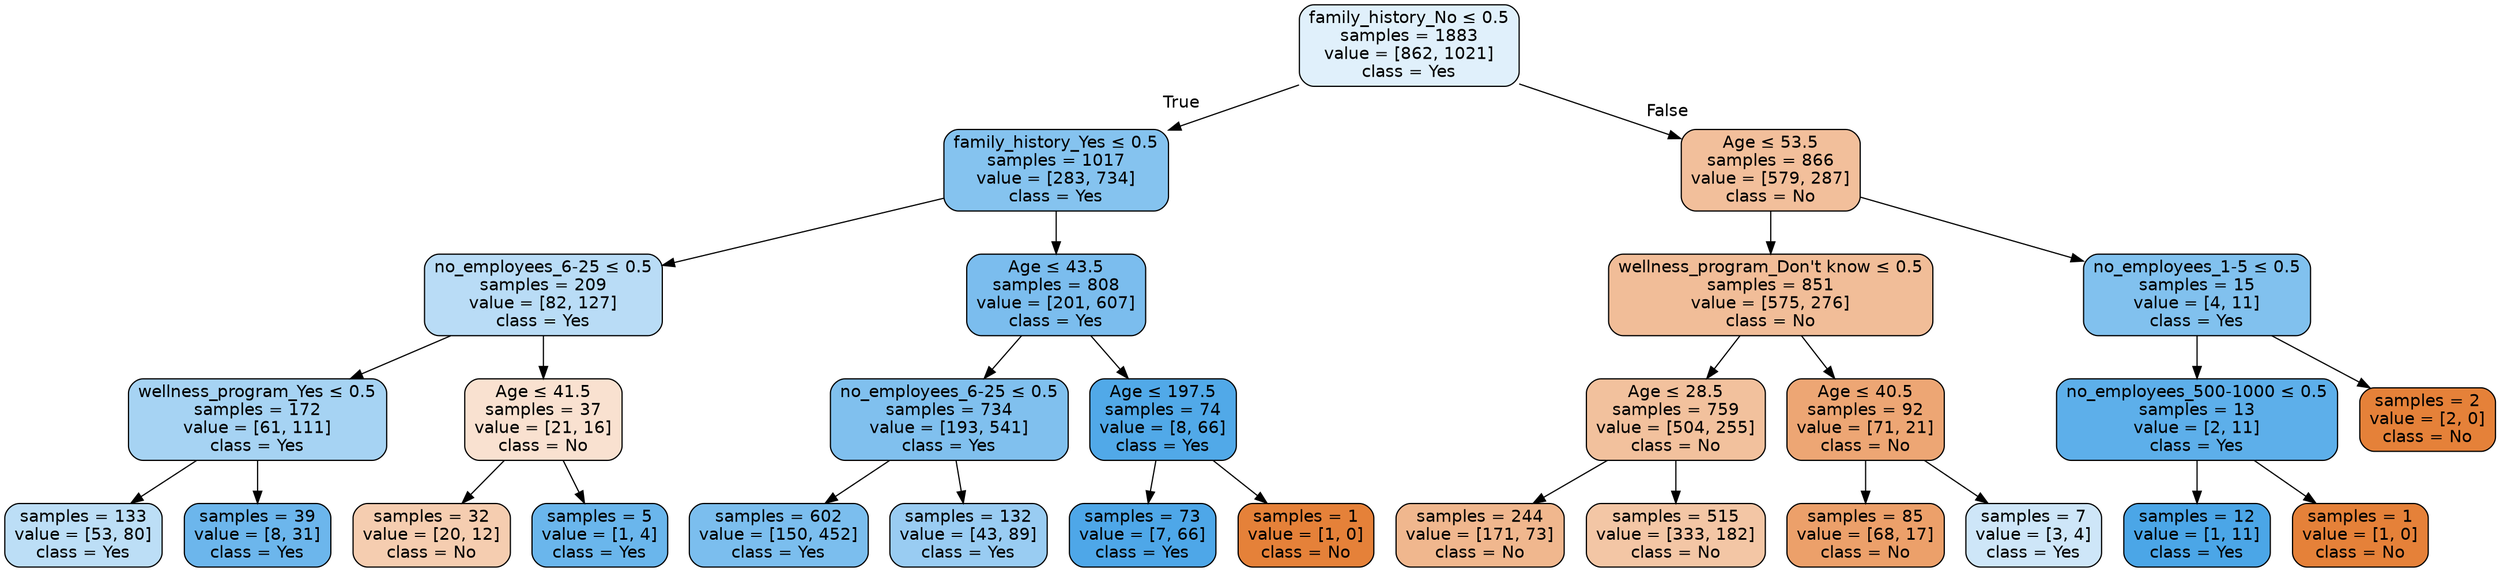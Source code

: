 digraph Tree {
node [shape=box, style="filled, rounded", color="black", fontname="helvetica"] ;
edge [fontname="helvetica"] ;
0 [label=<family_history_No &le; 0.5<br/>samples = 1883<br/>value = [862, 1021]<br/>class = Yes>, fillcolor="#e0f0fb"] ;
1 [label=<family_history_Yes &le; 0.5<br/>samples = 1017<br/>value = [283, 734]<br/>class = Yes>, fillcolor="#85c3ef"] ;
0 -> 1 [labeldistance=2.5, labelangle=45, headlabel="True"] ;
2 [label=<no_employees_6-25 &le; 0.5<br/>samples = 209<br/>value = [82, 127]<br/>class = Yes>, fillcolor="#b9dcf6"] ;
1 -> 2 ;
3 [label=<wellness_program_Yes &le; 0.5<br/>samples = 172<br/>value = [61, 111]<br/>class = Yes>, fillcolor="#a6d3f3"] ;
2 -> 3 ;
4 [label=<samples = 133<br/>value = [53, 80]<br/>class = Yes>, fillcolor="#bcdef6"] ;
3 -> 4 ;
5 [label=<samples = 39<br/>value = [8, 31]<br/>class = Yes>, fillcolor="#6cb6ec"] ;
3 -> 5 ;
6 [label=<Age &le; 41.5<br/>samples = 37<br/>value = [21, 16]<br/>class = No>, fillcolor="#f9e1d0"] ;
2 -> 6 ;
7 [label=<samples = 32<br/>value = [20, 12]<br/>class = No>, fillcolor="#f5cdb0"] ;
6 -> 7 ;
8 [label=<samples = 5<br/>value = [1, 4]<br/>class = Yes>, fillcolor="#6ab6ec"] ;
6 -> 8 ;
9 [label=<Age &le; 43.5<br/>samples = 808<br/>value = [201, 607]<br/>class = Yes>, fillcolor="#7bbdee"] ;
1 -> 9 ;
10 [label=<no_employees_6-25 &le; 0.5<br/>samples = 734<br/>value = [193, 541]<br/>class = Yes>, fillcolor="#80c0ee"] ;
9 -> 10 ;
11 [label=<samples = 602<br/>value = [150, 452]<br/>class = Yes>, fillcolor="#7bbeee"] ;
10 -> 11 ;
12 [label=<samples = 132<br/>value = [43, 89]<br/>class = Yes>, fillcolor="#99ccf2"] ;
10 -> 12 ;
13 [label=<Age &le; 197.5<br/>samples = 74<br/>value = [8, 66]<br/>class = Yes>, fillcolor="#51a9e8"] ;
9 -> 13 ;
14 [label=<samples = 73<br/>value = [7, 66]<br/>class = Yes>, fillcolor="#4ea7e8"] ;
13 -> 14 ;
15 [label=<samples = 1<br/>value = [1, 0]<br/>class = No>, fillcolor="#e58139"] ;
13 -> 15 ;
16 [label=<Age &le; 53.5<br/>samples = 866<br/>value = [579, 287]<br/>class = No>, fillcolor="#f2bf9b"] ;
0 -> 16 [labeldistance=2.5, labelangle=-45, headlabel="False"] ;
17 [label=<wellness_program_Don't know &le; 0.5<br/>samples = 851<br/>value = [575, 276]<br/>class = No>, fillcolor="#f1bd98"] ;
16 -> 17 ;
18 [label=<Age &le; 28.5<br/>samples = 759<br/>value = [504, 255]<br/>class = No>, fillcolor="#f2c19d"] ;
17 -> 18 ;
19 [label=<samples = 244<br/>value = [171, 73]<br/>class = No>, fillcolor="#f0b78e"] ;
18 -> 19 ;
20 [label=<samples = 515<br/>value = [333, 182]<br/>class = No>, fillcolor="#f3c6a5"] ;
18 -> 20 ;
21 [label=<Age &le; 40.5<br/>samples = 92<br/>value = [71, 21]<br/>class = No>, fillcolor="#eda674"] ;
17 -> 21 ;
22 [label=<samples = 85<br/>value = [68, 17]<br/>class = No>, fillcolor="#eca06a"] ;
21 -> 22 ;
23 [label=<samples = 7<br/>value = [3, 4]<br/>class = Yes>, fillcolor="#cee6f8"] ;
21 -> 23 ;
24 [label=<no_employees_1-5 &le; 0.5<br/>samples = 15<br/>value = [4, 11]<br/>class = Yes>, fillcolor="#81c1ee"] ;
16 -> 24 ;
25 [label=<no_employees_500-1000 &le; 0.5<br/>samples = 13<br/>value = [2, 11]<br/>class = Yes>, fillcolor="#5dafea"] ;
24 -> 25 ;
26 [label=<samples = 12<br/>value = [1, 11]<br/>class = Yes>, fillcolor="#4ba6e7"] ;
25 -> 26 ;
27 [label=<samples = 1<br/>value = [1, 0]<br/>class = No>, fillcolor="#e58139"] ;
25 -> 27 ;
28 [label=<samples = 2<br/>value = [2, 0]<br/>class = No>, fillcolor="#e58139"] ;
24 -> 28 ;
}
